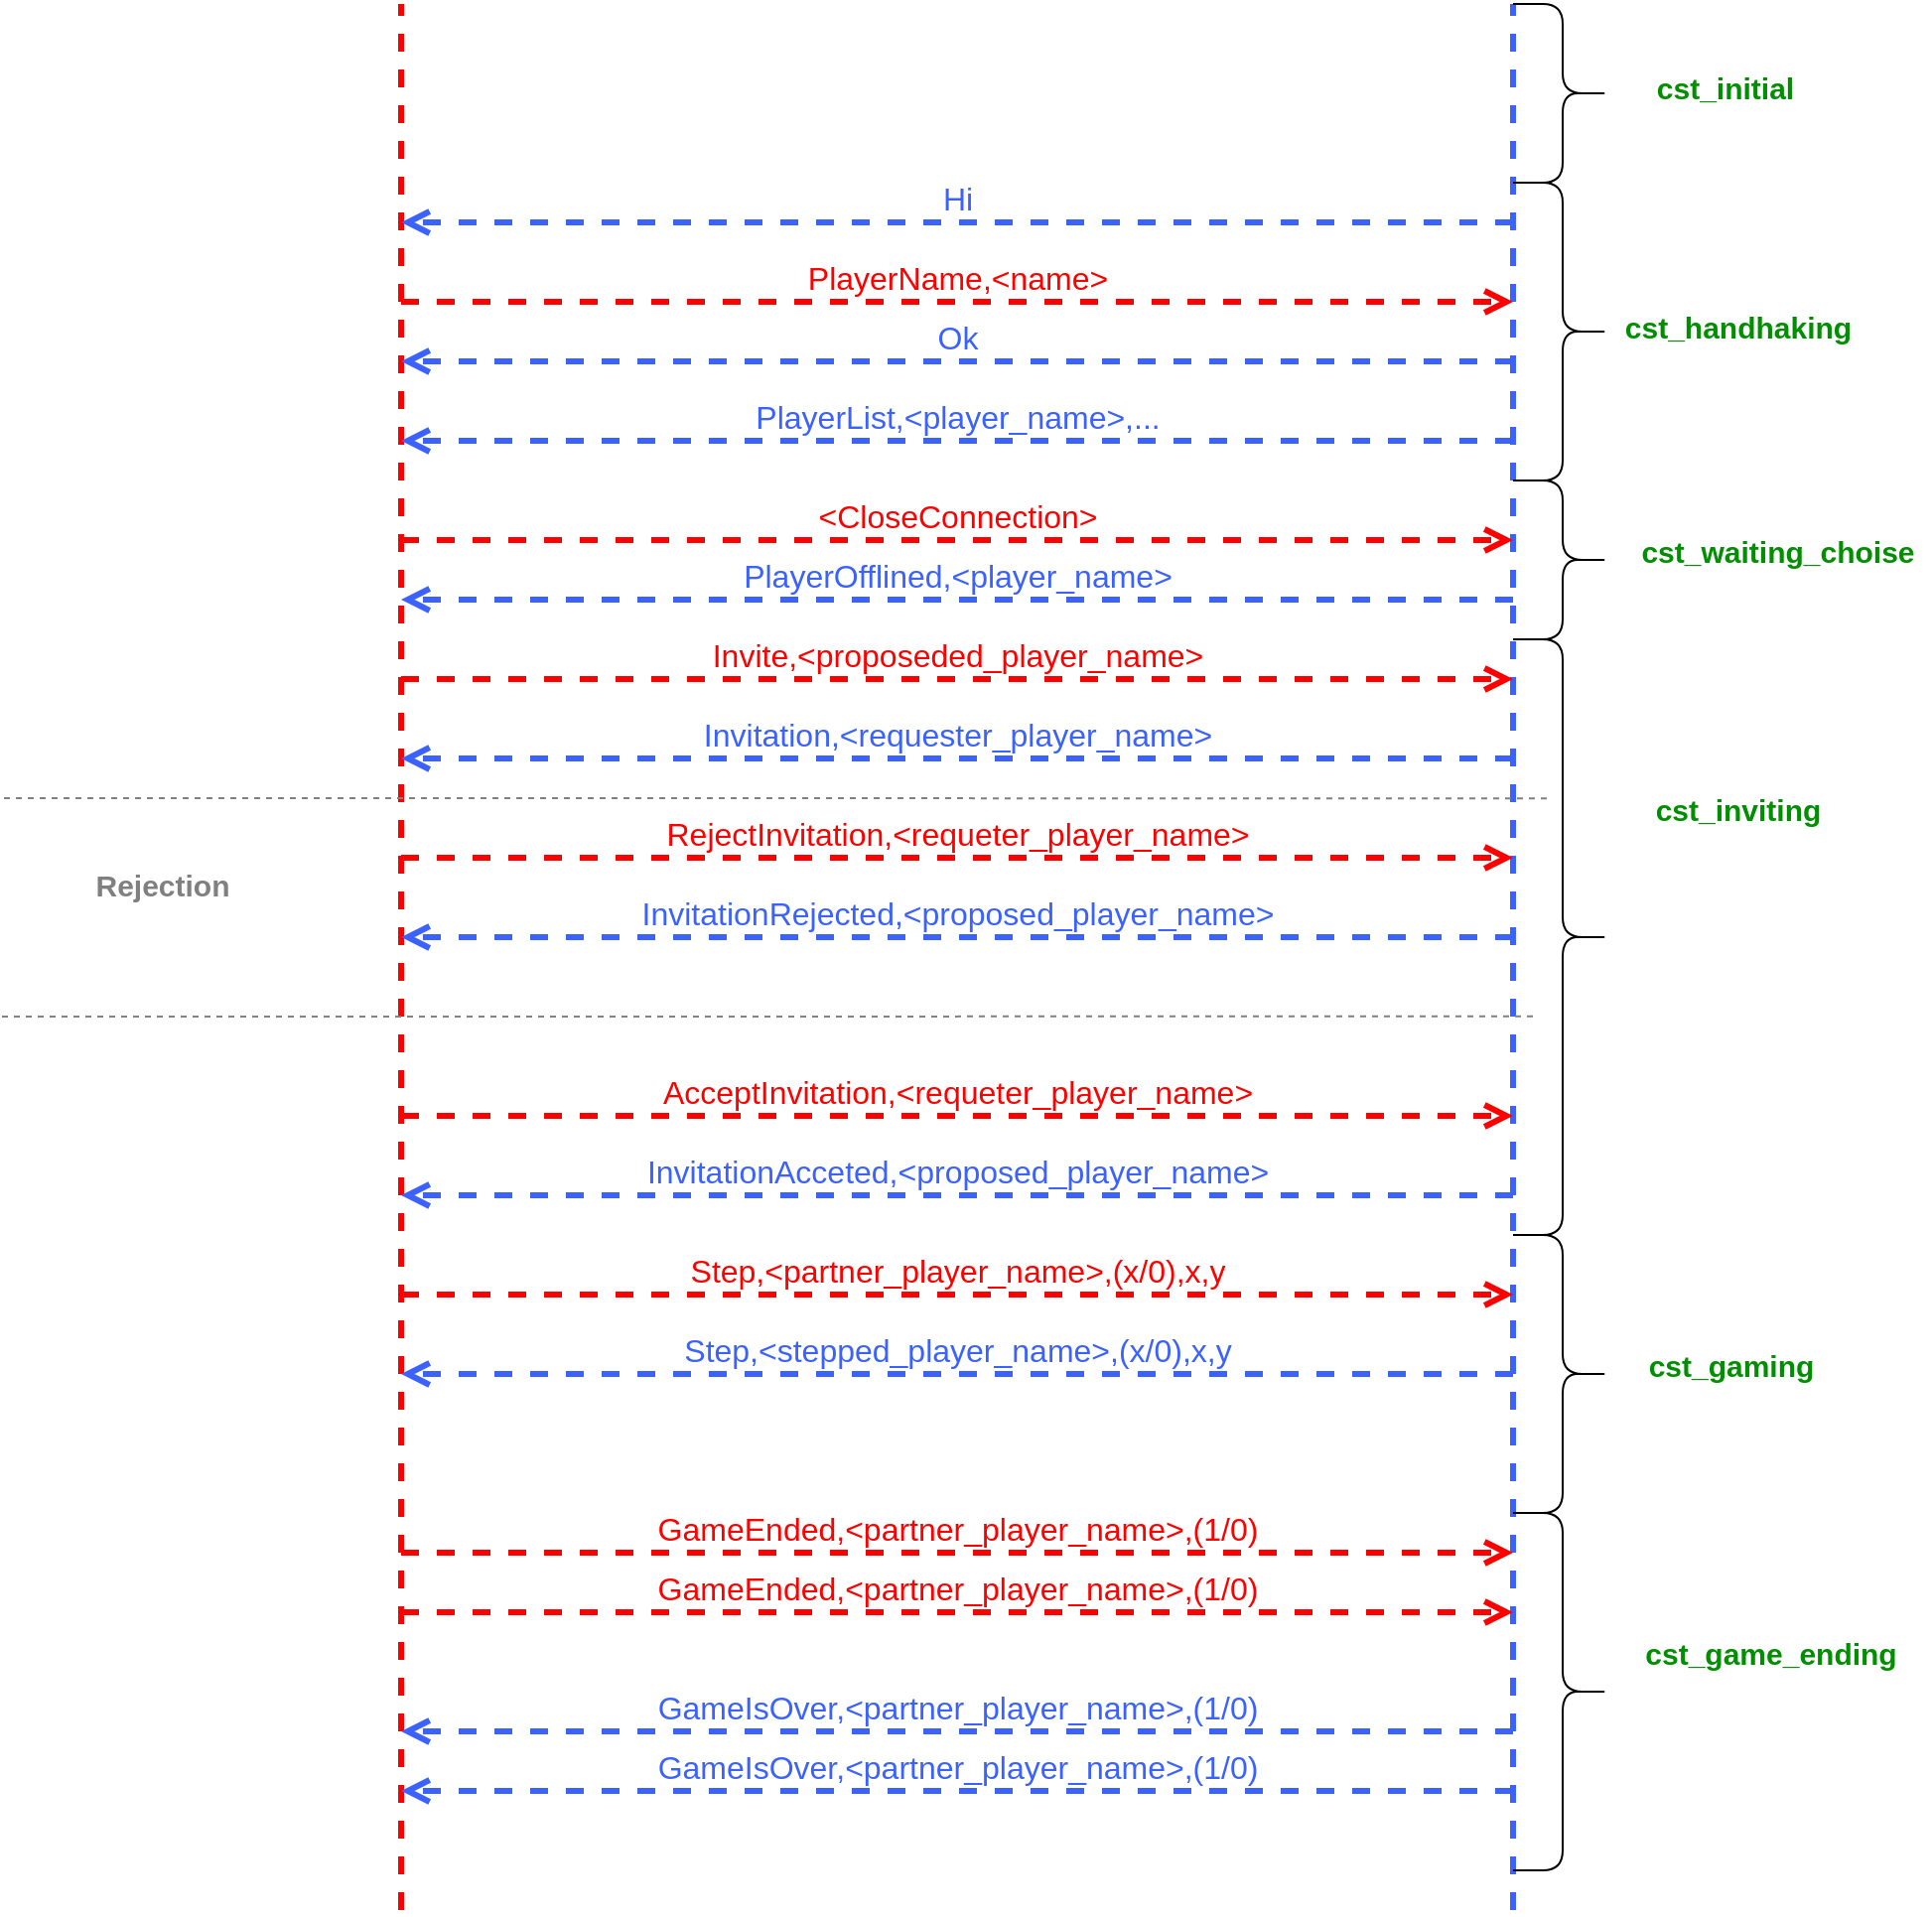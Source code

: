 <mxfile version="15.7.3" type="device"><diagram id="iAg4Jp9itGxY1NSgwefU" name="Page-1"><mxGraphModel dx="1933" dy="2121" grid="1" gridSize="10" guides="1" tooltips="1" connect="1" arrows="1" fold="1" page="1" pageScale="1" pageWidth="827" pageHeight="1169" math="0" shadow="0"><root><mxCell id="0"/><mxCell id="1" parent="0"/><mxCell id="8mPihfkIOv8PzybsQSlt-1" value="" style="endArrow=none;dashed=1;html=1;rounded=0;strokeWidth=3;strokeColor=#FF0000;" edge="1" parent="1"><mxGeometry width="50" height="50" relative="1" as="geometry"><mxPoint x="200" y="920" as="sourcePoint"/><mxPoint x="200" y="-40" as="targetPoint"/></mxGeometry></mxCell><mxCell id="8mPihfkIOv8PzybsQSlt-2" value="" style="endArrow=none;dashed=1;html=1;rounded=0;strokeWidth=3;strokeColor=#3B62FF;" edge="1" parent="1"><mxGeometry width="50" height="50" relative="1" as="geometry"><mxPoint x="760" y="920" as="sourcePoint"/><mxPoint x="760" y="-40" as="targetPoint"/></mxGeometry></mxCell><mxCell id="8mPihfkIOv8PzybsQSlt-4" value="Hi" style="html=1;verticalAlign=bottom;endArrow=open;dashed=1;endSize=8;rounded=0;fontSize=16;fontColor=#3B62FF;strokeColor=#3B62FF;strokeWidth=3;" edge="1" parent="1"><mxGeometry relative="1" as="geometry"><mxPoint x="760" y="70" as="sourcePoint"/><mxPoint x="200" y="70" as="targetPoint"/></mxGeometry></mxCell><mxCell id="8mPihfkIOv8PzybsQSlt-5" value="PlayerName,&amp;lt;name&amp;gt;" style="html=1;verticalAlign=bottom;endArrow=open;dashed=1;endSize=8;rounded=0;fontSize=16;fontColor=#FF0000;strokeColor=#FF0000;strokeWidth=3;" edge="1" parent="1"><mxGeometry relative="1" as="geometry"><mxPoint x="200" y="110" as="sourcePoint"/><mxPoint x="760" y="110" as="targetPoint"/></mxGeometry></mxCell><mxCell id="8mPihfkIOv8PzybsQSlt-6" value="Ok" style="html=1;verticalAlign=bottom;endArrow=open;dashed=1;endSize=8;rounded=0;fontSize=16;fontColor=#3B62FF;strokeColor=#3B62FF;strokeWidth=3;" edge="1" parent="1"><mxGeometry relative="1" as="geometry"><mxPoint x="760" y="140" as="sourcePoint"/><mxPoint x="200" y="140" as="targetPoint"/></mxGeometry></mxCell><mxCell id="8mPihfkIOv8PzybsQSlt-7" value="Invite,&amp;lt;proposeded_player_name&amp;gt;" style="html=1;verticalAlign=bottom;endArrow=open;dashed=1;endSize=8;rounded=0;fontSize=16;fontColor=#FF0000;strokeColor=#FF0000;strokeWidth=3;" edge="1" parent="1"><mxGeometry relative="1" as="geometry"><mxPoint x="200" y="300" as="sourcePoint"/><mxPoint x="760" y="300" as="targetPoint"/></mxGeometry></mxCell><mxCell id="8mPihfkIOv8PzybsQSlt-8" value="Invitation,&amp;lt;requester_player_name&amp;gt;" style="html=1;verticalAlign=bottom;endArrow=open;dashed=1;endSize=8;rounded=0;fontSize=16;fontColor=#3B62FF;strokeColor=#3B62FF;strokeWidth=3;" edge="1" parent="1"><mxGeometry relative="1" as="geometry"><mxPoint x="760" y="340" as="sourcePoint"/><mxPoint x="200" y="340" as="targetPoint"/></mxGeometry></mxCell><mxCell id="8mPihfkIOv8PzybsQSlt-9" value="RejectInvitation,&amp;lt;requeter_player_name&amp;gt;" style="html=1;verticalAlign=bottom;endArrow=open;dashed=1;endSize=8;rounded=0;fontSize=16;fontColor=#FF0000;strokeColor=#FF0000;strokeWidth=3;" edge="1" parent="1"><mxGeometry relative="1" as="geometry"><mxPoint x="200" y="390" as="sourcePoint"/><mxPoint x="760" y="390" as="targetPoint"/></mxGeometry></mxCell><mxCell id="8mPihfkIOv8PzybsQSlt-10" value="InvitationRejected,&amp;lt;proposed_player_name&amp;gt;" style="html=1;verticalAlign=bottom;endArrow=open;dashed=1;endSize=8;rounded=0;fontSize=16;fontColor=#3B62FF;strokeColor=#3B62FF;strokeWidth=3;" edge="1" parent="1"><mxGeometry relative="1" as="geometry"><mxPoint x="760" y="430" as="sourcePoint"/><mxPoint x="200" y="430" as="targetPoint"/></mxGeometry></mxCell><mxCell id="8mPihfkIOv8PzybsQSlt-11" value="" style="endArrow=none;dashed=1;html=1;rounded=0;fontSize=16;fontColor=#FF0000;strokeColor=#808080;strokeWidth=1;entryX=0.6;entryY=0.267;entryDx=0;entryDy=0;entryPerimeter=0;" edge="1" parent="1" target="8mPihfkIOv8PzybsQSlt-34"><mxGeometry width="50" height="50" relative="1" as="geometry"><mxPoint y="360" as="sourcePoint"/><mxPoint x="830" y="360" as="targetPoint"/></mxGeometry></mxCell><mxCell id="8mPihfkIOv8PzybsQSlt-12" value="" style="endArrow=none;dashed=1;html=1;rounded=0;fontSize=16;fontColor=#FF0000;strokeColor=#808080;strokeWidth=1;entryX=0.8;entryY=0.633;entryDx=0;entryDy=0;entryPerimeter=0;" edge="1" parent="1" target="8mPihfkIOv8PzybsQSlt-34"><mxGeometry width="50" height="50" relative="1" as="geometry"><mxPoint x="-1" y="470" as="sourcePoint"/><mxPoint x="829" y="470" as="targetPoint"/></mxGeometry></mxCell><mxCell id="8mPihfkIOv8PzybsQSlt-13" value="Rejection" style="text;align=center;fontStyle=1;verticalAlign=middle;spacingLeft=3;spacingRight=3;strokeColor=none;rotatable=0;points=[[0,0.5],[1,0.5]];portConstraint=eastwest;fontSize=15;fontColor=#808080;" vertex="1" parent="1"><mxGeometry x="40" y="390" width="80" height="26" as="geometry"/></mxCell><mxCell id="8mPihfkIOv8PzybsQSlt-14" value="AcceptInvitation,&amp;lt;requeter_player_name&amp;gt;" style="html=1;verticalAlign=bottom;endArrow=open;dashed=1;endSize=8;rounded=0;fontSize=16;fontColor=#FF0000;strokeColor=#FF0000;strokeWidth=3;" edge="1" parent="1"><mxGeometry relative="1" as="geometry"><mxPoint x="200" y="520" as="sourcePoint"/><mxPoint x="760" y="520" as="targetPoint"/></mxGeometry></mxCell><mxCell id="8mPihfkIOv8PzybsQSlt-15" value="InvitationAcceted,&amp;lt;proposed_player_name&amp;gt;" style="html=1;verticalAlign=bottom;endArrow=open;dashed=1;endSize=8;rounded=0;fontSize=16;fontColor=#3B62FF;strokeColor=#3B62FF;strokeWidth=3;" edge="1" parent="1"><mxGeometry relative="1" as="geometry"><mxPoint x="760" y="560" as="sourcePoint"/><mxPoint x="200" y="560" as="targetPoint"/></mxGeometry></mxCell><mxCell id="8mPihfkIOv8PzybsQSlt-16" value="Step,&amp;lt;partner_player_name&amp;gt;,(x/0),x,y" style="html=1;verticalAlign=bottom;endArrow=open;dashed=1;endSize=8;rounded=0;fontSize=16;fontColor=#FF0000;strokeColor=#FF0000;strokeWidth=3;" edge="1" parent="1"><mxGeometry relative="1" as="geometry"><mxPoint x="200" y="610" as="sourcePoint"/><mxPoint x="760" y="610" as="targetPoint"/></mxGeometry></mxCell><mxCell id="8mPihfkIOv8PzybsQSlt-18" value="Step,&amp;lt;stepped_player_name&amp;gt;,(x/0),x,y" style="html=1;verticalAlign=bottom;endArrow=open;dashed=1;endSize=8;rounded=0;fontSize=16;fontColor=#3B62FF;strokeColor=#3B62FF;strokeWidth=3;" edge="1" parent="1"><mxGeometry relative="1" as="geometry"><mxPoint x="760" y="650" as="sourcePoint"/><mxPoint x="200" y="650" as="targetPoint"/></mxGeometry></mxCell><mxCell id="8mPihfkIOv8PzybsQSlt-19" value="GameEnded,&amp;lt;partner_player_name&amp;gt;,(1/0)" style="html=1;verticalAlign=bottom;endArrow=open;dashed=1;endSize=8;rounded=0;fontSize=16;fontColor=#FF0000;strokeColor=#FF0000;strokeWidth=3;" edge="1" parent="1"><mxGeometry relative="1" as="geometry"><mxPoint x="200" y="740" as="sourcePoint"/><mxPoint x="760" y="740" as="targetPoint"/></mxGeometry></mxCell><mxCell id="8mPihfkIOv8PzybsQSlt-20" value="GameEnded,&amp;lt;partner_player_name&amp;gt;,(1/0)" style="html=1;verticalAlign=bottom;endArrow=open;dashed=1;endSize=8;rounded=0;fontSize=16;fontColor=#FF0000;strokeColor=#FF0000;strokeWidth=3;" edge="1" parent="1"><mxGeometry relative="1" as="geometry"><mxPoint x="200" y="770" as="sourcePoint"/><mxPoint x="760" y="770" as="targetPoint"/></mxGeometry></mxCell><mxCell id="8mPihfkIOv8PzybsQSlt-21" value="GameIsOver,&amp;lt;partner_player_name&amp;gt;,(1/0)" style="html=1;verticalAlign=bottom;endArrow=open;dashed=1;endSize=8;rounded=0;fontSize=16;fontColor=#3B62FF;strokeColor=#3B62FF;strokeWidth=3;" edge="1" parent="1"><mxGeometry relative="1" as="geometry"><mxPoint x="760" y="830" as="sourcePoint"/><mxPoint x="200" y="830" as="targetPoint"/></mxGeometry></mxCell><mxCell id="8mPihfkIOv8PzybsQSlt-22" value="GameIsOver,&amp;lt;partner_player_name&amp;gt;,(1/0)" style="html=1;verticalAlign=bottom;endArrow=open;dashed=1;endSize=8;rounded=0;fontSize=16;fontColor=#3B62FF;strokeColor=#3B62FF;strokeWidth=3;" edge="1" parent="1"><mxGeometry relative="1" as="geometry"><mxPoint x="760" y="860" as="sourcePoint"/><mxPoint x="200" y="860" as="targetPoint"/></mxGeometry></mxCell><mxCell id="8mPihfkIOv8PzybsQSlt-23" value="" style="shape=curlyBracket;whiteSpace=wrap;html=1;rounded=1;flipH=1;fontSize=15;fontColor=#3B62FF;" vertex="1" parent="1"><mxGeometry x="760" y="-40" width="50" height="90" as="geometry"/></mxCell><mxCell id="8mPihfkIOv8PzybsQSlt-24" value="cst_initial" style="text;align=center;fontStyle=1;verticalAlign=middle;spacingLeft=3;spacingRight=3;strokeColor=none;rotatable=0;points=[[0,0.5],[1,0.5]];portConstraint=eastwest;fontSize=15;fontColor=#008F00;" vertex="1" parent="1"><mxGeometry x="827" y="-30" width="80" height="63" as="geometry"/></mxCell><mxCell id="8mPihfkIOv8PzybsQSlt-26" value="" style="shape=curlyBracket;whiteSpace=wrap;html=1;rounded=1;flipH=1;fontSize=15;fontColor=#3B62FF;" vertex="1" parent="1"><mxGeometry x="760" y="580" width="50" height="140" as="geometry"/></mxCell><mxCell id="8mPihfkIOv8PzybsQSlt-27" value="" style="shape=curlyBracket;whiteSpace=wrap;html=1;rounded=1;flipH=1;fontSize=15;fontColor=#3B62FF;" vertex="1" parent="1"><mxGeometry x="760" y="50" width="50" height="150" as="geometry"/></mxCell><mxCell id="8mPihfkIOv8PzybsQSlt-28" value="PlayerList,&amp;lt;player_name&amp;gt;,..." style="html=1;verticalAlign=bottom;endArrow=open;dashed=1;endSize=8;rounded=0;fontSize=16;fontColor=#3B62FF;strokeColor=#3B62FF;strokeWidth=3;" edge="1" parent="1"><mxGeometry relative="1" as="geometry"><mxPoint x="760" y="180" as="sourcePoint"/><mxPoint x="200" y="180" as="targetPoint"/></mxGeometry></mxCell><mxCell id="8mPihfkIOv8PzybsQSlt-29" value="cst_handhaking" style="text;align=center;fontStyle=1;verticalAlign=middle;spacingLeft=3;spacingRight=3;strokeColor=none;rotatable=0;points=[[0,0.5],[1,0.5]];portConstraint=eastwest;fontSize=15;fontColor=#008F00;" vertex="1" parent="1"><mxGeometry x="827" y="73.5" width="93" height="96.5" as="geometry"/></mxCell><mxCell id="8mPihfkIOv8PzybsQSlt-30" value="&amp;lt;CloseConnection&amp;gt;" style="html=1;verticalAlign=bottom;endArrow=open;dashed=1;endSize=8;rounded=0;fontSize=16;fontColor=#FF0000;strokeColor=#FF0000;strokeWidth=3;" edge="1" parent="1"><mxGeometry relative="1" as="geometry"><mxPoint x="200" y="230" as="sourcePoint"/><mxPoint x="760" y="230" as="targetPoint"/></mxGeometry></mxCell><mxCell id="8mPihfkIOv8PzybsQSlt-31" value="PlayerOfflined,&amp;lt;player_name&amp;gt;" style="html=1;verticalAlign=bottom;endArrow=open;dashed=1;endSize=8;rounded=0;fontSize=16;fontColor=#3B62FF;strokeColor=#3B62FF;strokeWidth=3;" edge="1" parent="1"><mxGeometry relative="1" as="geometry"><mxPoint x="760" y="260" as="sourcePoint"/><mxPoint x="200" y="260" as="targetPoint"/></mxGeometry></mxCell><mxCell id="8mPihfkIOv8PzybsQSlt-32" value="" style="shape=curlyBracket;whiteSpace=wrap;html=1;rounded=1;flipH=1;fontSize=15;fontColor=#3B62FF;" vertex="1" parent="1"><mxGeometry x="760" y="200" width="50" height="80" as="geometry"/></mxCell><mxCell id="8mPihfkIOv8PzybsQSlt-33" value="cst_waiting_choise" style="text;align=center;fontStyle=1;verticalAlign=middle;spacingLeft=3;spacingRight=3;strokeColor=none;rotatable=0;points=[[0,0.5],[1,0.5]];portConstraint=eastwest;fontSize=15;fontColor=#008F00;" vertex="1" parent="1"><mxGeometry x="827" y="200" width="133" height="70" as="geometry"/></mxCell><mxCell id="8mPihfkIOv8PzybsQSlt-34" value="" style="shape=curlyBracket;whiteSpace=wrap;html=1;rounded=1;flipH=1;fontSize=15;fontColor=#3B62FF;" vertex="1" parent="1"><mxGeometry x="760" y="280" width="50" height="300" as="geometry"/></mxCell><mxCell id="8mPihfkIOv8PzybsQSlt-35" value="cst_inviting" style="text;align=center;fontStyle=1;verticalAlign=middle;spacingLeft=3;spacingRight=3;strokeColor=none;rotatable=0;points=[[0,0.5],[1,0.5]];portConstraint=eastwest;fontSize=15;fontColor=#008F00;" vertex="1" parent="1"><mxGeometry x="827" y="330" width="93" height="70" as="geometry"/></mxCell><mxCell id="8mPihfkIOv8PzybsQSlt-36" value="cst_gaming" style="text;align=center;fontStyle=1;verticalAlign=middle;spacingLeft=3;spacingRight=3;strokeColor=none;rotatable=0;points=[[0,0.5],[1,0.5]];portConstraint=eastwest;fontSize=15;fontColor=#008F00;" vertex="1" parent="1"><mxGeometry x="820" y="610" width="100" height="70" as="geometry"/></mxCell><mxCell id="8mPihfkIOv8PzybsQSlt-37" value="" style="shape=curlyBracket;whiteSpace=wrap;html=1;rounded=1;flipH=1;fontSize=15;fontColor=#3B62FF;" vertex="1" parent="1"><mxGeometry x="760" y="720" width="50" height="180" as="geometry"/></mxCell><mxCell id="8mPihfkIOv8PzybsQSlt-38" value="cst_game_ending" style="text;align=center;fontStyle=1;verticalAlign=middle;spacingLeft=3;spacingRight=3;strokeColor=none;rotatable=0;points=[[0,0.5],[1,0.5]];portConstraint=eastwest;fontSize=15;fontColor=#008F00;" vertex="1" parent="1"><mxGeometry x="810" y="755" width="160" height="70" as="geometry"/></mxCell></root></mxGraphModel></diagram></mxfile>